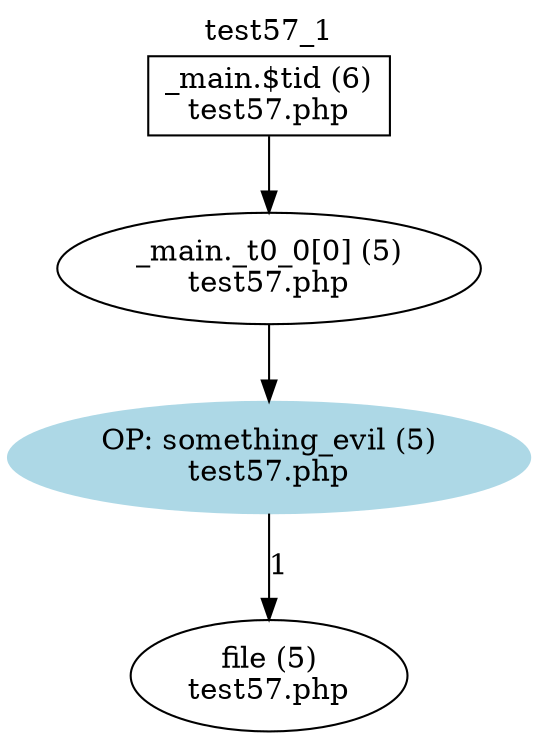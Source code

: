 digraph cfg {
  label="test57_1";
  labelloc=t;
  n1 [shape=box, label="_main.$tid (6)\ntest57.php"];
  n2 [shape=ellipse, label="_main._t0_0[0] (5)\ntest57.php"];
  n3 [shape=ellipse, label="OP: something_evil (5)\ntest57.php",style=filled,color=lightblue];
  n4 [shape=ellipse, label="file (5)\ntest57.php"];
  n1 -> n2;
  n2 -> n3;
  n3 -> n4[label="1"];
}
